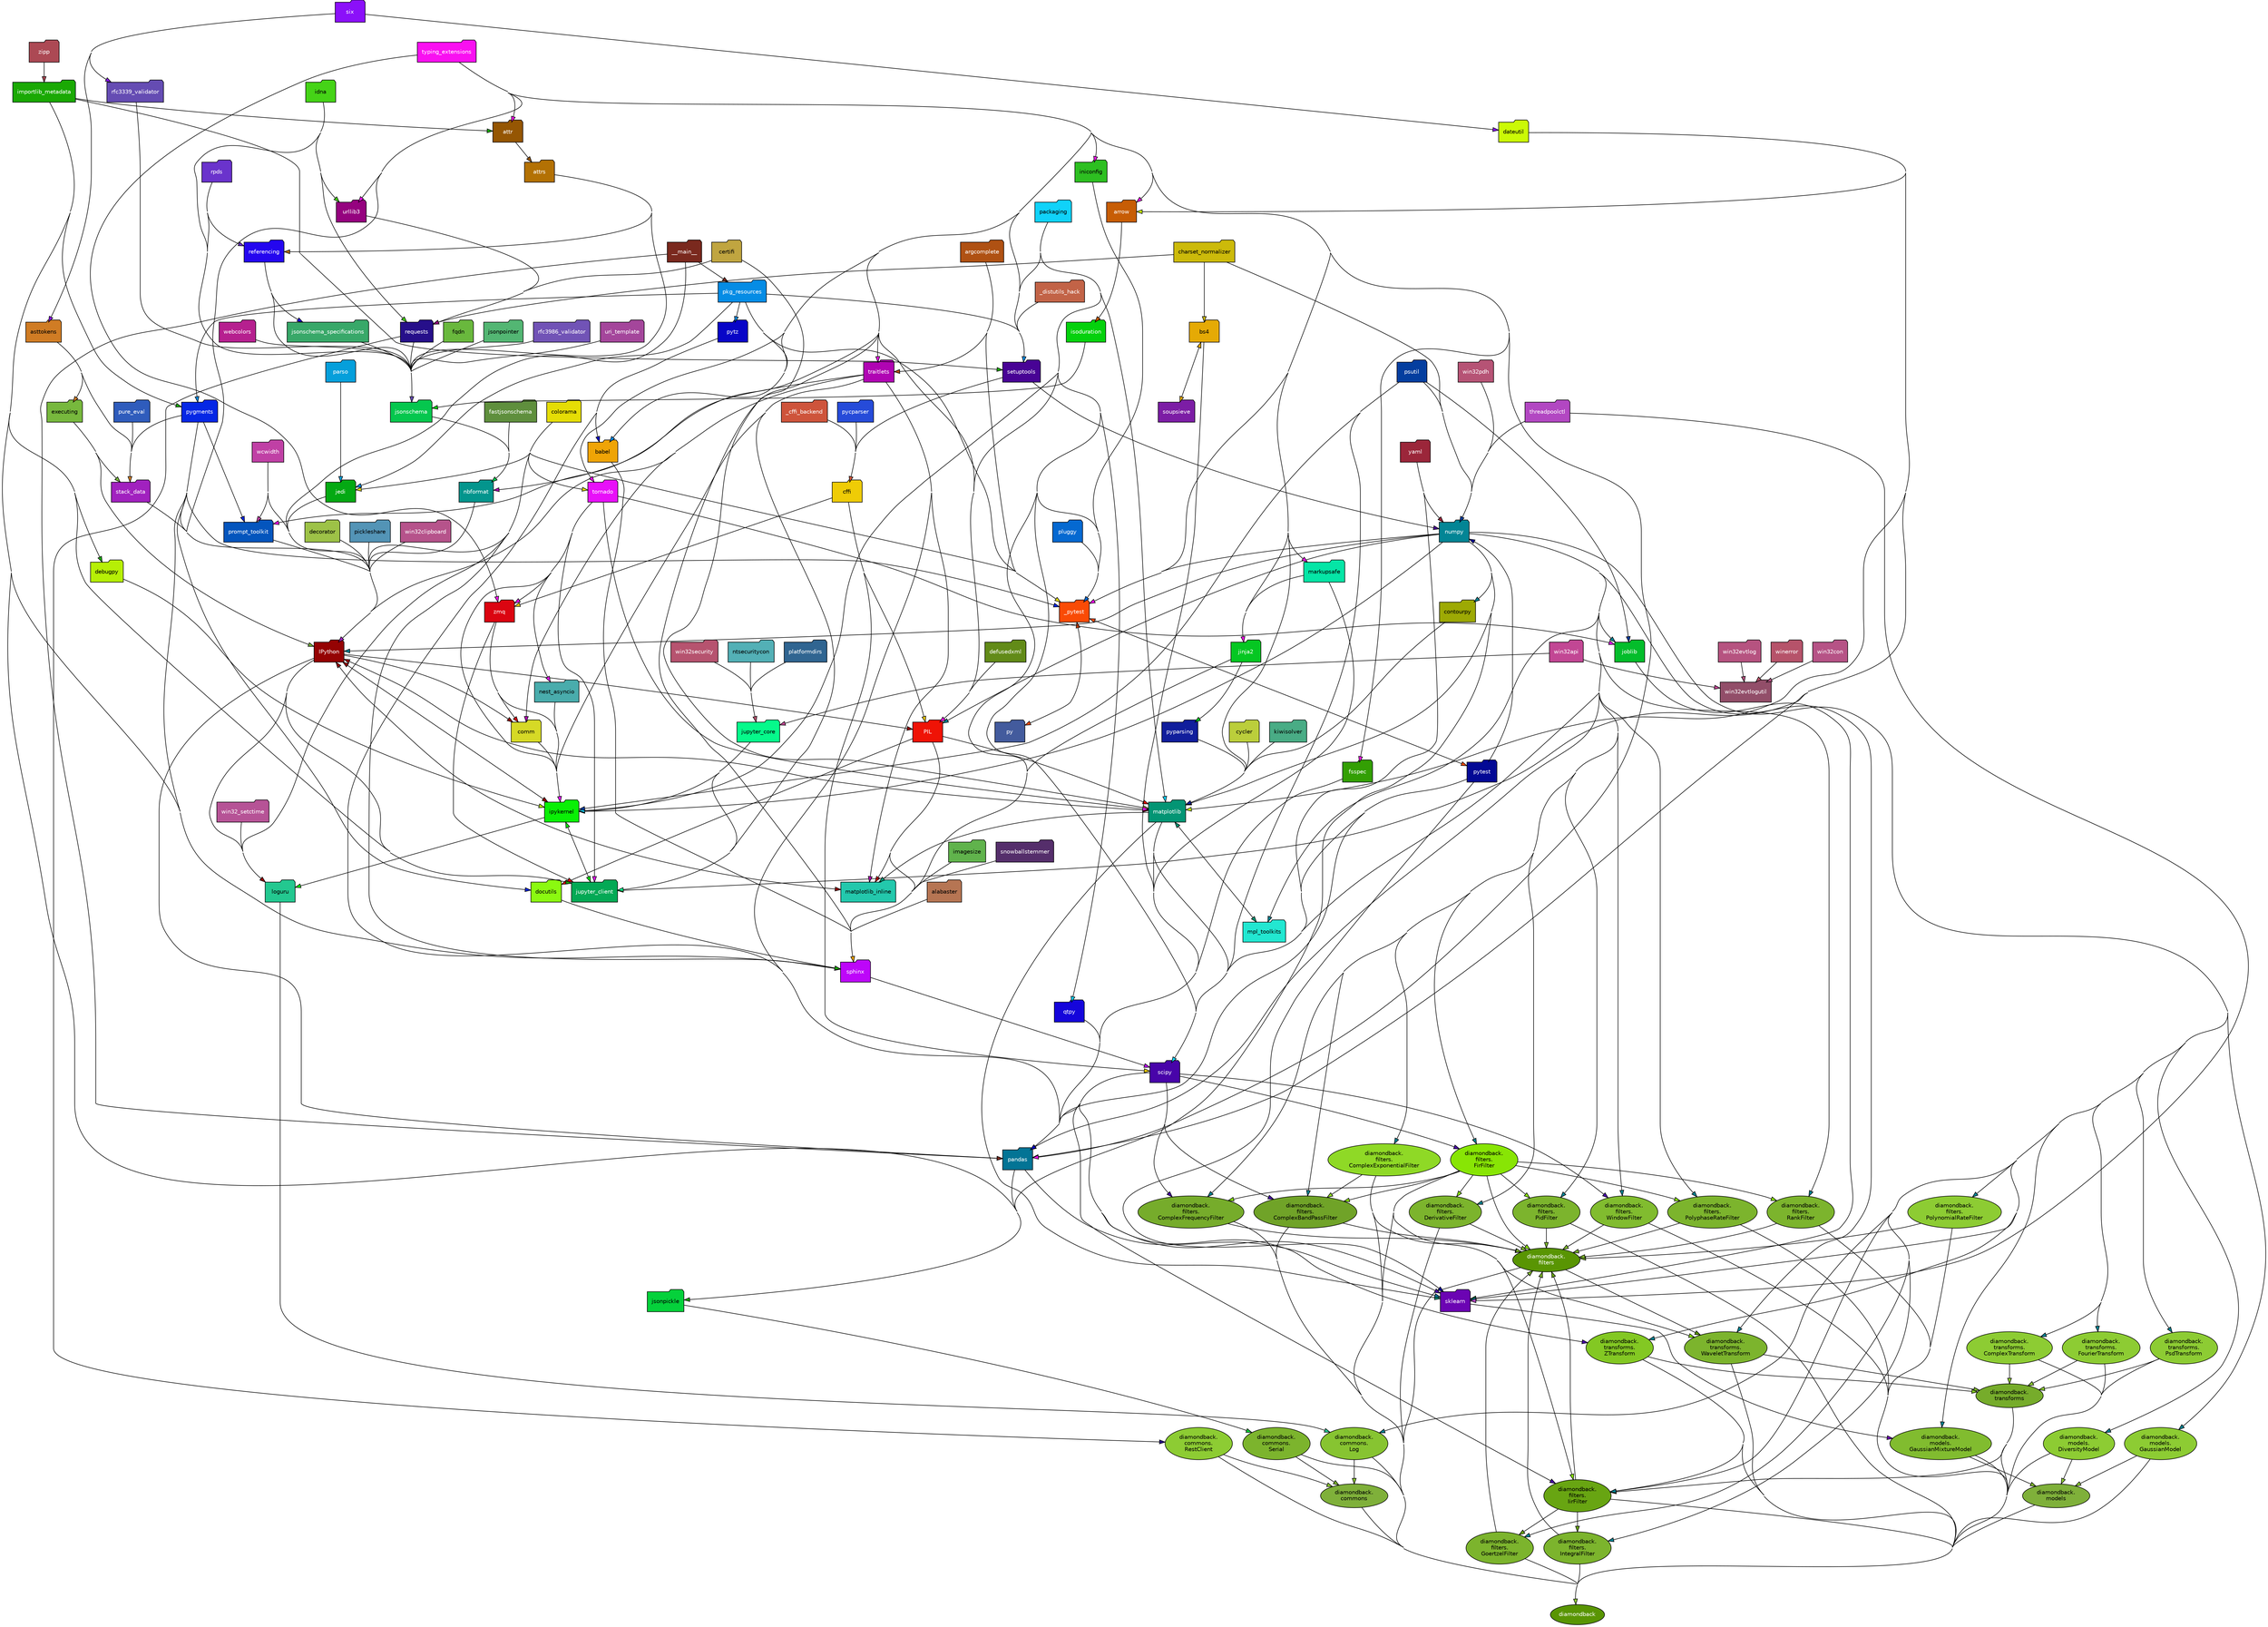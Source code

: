 
digraph G {
    concentrate = true;

    rankdir = TB;
    node [style=filled,fillcolor="#ffffff",fontcolor="#000000",fontname=Helvetica,fontsize=10];

    diamondback [fillcolor="#599503",fontcolor="#ffffff"];
    diamondback_commons [fillcolor="#7fb03a",label="diamondback\.\ncommons"];
    diamondback_commons_Log [fillcolor="#87c431",label="diamondback\.\ncommons\.\nLog"];
    diamondback_commons_RestClient [fillcolor="#8dcc33",label="diamondback\.\ncommons\.\nRestClient"];
    diamondback_commons_Serial [fillcolor="#7cb42d",label="diamondback\.\ncommons\.\nSerial"];
    diamondback_filters [fillcolor="#599503",fontcolor="#ffffff",label="diamondback\.\nfilters"];
    diamondback_filters_ComplexBandPassFilter [fillcolor="#70a328",label="diamondback\.\nfilters\.\nComplexBandPassFilter"];
    diamondback_filters_ComplexExponentialFilter [fillcolor="#8fd926",label="diamondback\.\nfilters\.\nComplexExponentialFilter"];
    diamondback_filters_ComplexFrequencyFilter [fillcolor="#76ac2b",label="diamondback\.\nfilters\.\nComplexFrequencyFilter"];
    diamondback_filters_DerivativeFilter [fillcolor="#7cb42d",label="diamondback\.\nfilters\.\nDerivativeFilter"];
    diamondback_filters_FirFilter [fillcolor="#88e505",label="diamondback\.\nfilters\.\nFirFilter"];
    diamondback_filters_GoertzelFilter [fillcolor="#7cb42d",label="diamondback\.\nfilters\.\nGoertzelFilter"];
    diamondback_filters_IirFilter [fillcolor="#68a512",label="diamondback\.\nfilters\.\nIirFilter"];
    diamondback_filters_IntegralFilter [fillcolor="#7cb42d",label="diamondback\.\nfilters\.\nIntegralFilter"];
    diamondback_filters_PidFilter [fillcolor="#7cb42d",label="diamondback\.\nfilters\.\nPidFilter"];
    diamondback_filters_PolynomialRateFilter [fillcolor="#8dcc33",label="diamondback\.\nfilters\.\nPolynomialRateFilter"];
    diamondback_filters_PolyphaseRateFilter [fillcolor="#7cb42d",label="diamondback\.\nfilters\.\nPolyphaseRateFilter"];
    diamondback_filters_RankFilter [fillcolor="#7cb42d",label="diamondback\.\nfilters\.\nRankFilter"];
    diamondback_filters_WindowFilter [fillcolor="#81bc2f",label="diamondback\.\nfilters\.\nWindowFilter"];
    diamondback_models [fillcolor="#7fb03a",label="diamondback\.\nmodels"];
    diamondback_models_DiversityModel [fillcolor="#8dcc33",label="diamondback\.\nmodels\.\nDiversityModel"];
    diamondback_models_GaussianMixtureModel [fillcolor="#81bc2f",label="diamondback\.\nmodels\.\nGaussianMixtureModel"];
    diamondback_models_GaussianModel [fillcolor="#8dcc33",label="diamondback\.\nmodels\.\nGaussianModel"];
    diamondback_transforms [fillcolor="#76ac2b",label="diamondback\.\ntransforms"];
    diamondback_transforms_ComplexTransform [fillcolor="#8dcc33",label="diamondback\.\ntransforms\.\nComplexTransform"];
    diamondback_transforms_FourierTransform [fillcolor="#8dcc33",label="diamondback\.\ntransforms\.\nFourierTransform"];
    diamondback_transforms_PsdTransform [fillcolor="#8dcc33",label="diamondback\.\ntransforms\.\nPsdTransform"];
    diamondback_transforms_WaveletTransform [fillcolor="#7cb42d",label="diamondback\.\ntransforms\.\nWaveletTransform"];
    diamondback_transforms_ZTransform [fillcolor="#83c823",label="diamondback\.\ntransforms\.\nZTransform"];
    IPython [fillcolor="#950303",fontcolor="#ffffff",shape="folder"];
    PIL [fillcolor="#ef1306",fontcolor="#ffffff",shape="folder"];
    __main__ [fillcolor="#7a291e",fontcolor="#ffffff",shape="folder"];
    _cffi_backend [fillcolor="#ce543b",fontcolor="#ffffff",shape="folder"];
    _distutils_hack [fillcolor="#c26347",fontcolor="#ffffff",shape="folder"];
    _pytest [fillcolor="#f94b06",fontcolor="#ffffff",shape="folder"];
    alabaster [fillcolor="#b67553",shape="folder"];
    argcomplete [fillcolor="#af5113",fontcolor="#ffffff",shape="folder"];
    arrow [fillcolor="#c75d05",fontcolor="#ffffff",shape="folder"];
    asttokens [fillcolor="#d07c24",shape="folder"];
    attr [fillcolor="#955603",fontcolor="#ffffff",shape="folder"];
    attrs [fillcolor="#b37104",fontcolor="#ffffff",shape="folder"];
    babel [fillcolor="#efa406",shape="folder"];
    bs4 [fillcolor="#e5aa05",shape="folder"];
    certifi [fillcolor="#c0a540",shape="folder"];
    cffi [fillcolor="#efcc06",shape="folder"];
    charset_normalizer [fillcolor="#ccba0a",shape="folder"];
    colorama [fillcolor="#e5dd05",shape="folder"];
    comm [fillcolor="#d6d926",shape="folder"];
    contourpy [fillcolor="#9da904",shape="folder"];
    cycler [fillcolor="#bbce3b",shape="folder"];
    dateutil [fillcolor="#cbf906",shape="folder"];
    debugpy [fillcolor="#b6ef06",shape="folder"];
    decorator [fillcolor="#9dc247",shape="folder"];
    defusedxml [fillcolor="#628b18",fontcolor="#ffffff",shape="folder"];
    docutils [fillcolor="#8bf910",shape="folder"];
    executing [fillcolor="#77b83d",shape="folder"];
    fastjsonschema [fillcolor="#5f8f3d",fontcolor="#ffffff",shape="folder"];
    fqdn [fillcolor="#69b83d",shape="folder"];
    fsspec [fillcolor="#339f04",fontcolor="#ffffff",shape="folder"];
    idna [fillcolor="#45d317",shape="folder"];
    imagesize [fillcolor="#60b34c",shape="folder"];
    importlib_metadata [fillcolor="#1aa904",fontcolor="#ffffff",shape="folder"];
    iniconfig [fillcolor="#2dbf21",shape="folder"];
    ipykernel [fillcolor="#0aef06",shape="folder"];
    isoduration [fillcolor="#05d10d",fontcolor="#ffffff",shape="folder"];
    jedi [fillcolor="#04a913",fontcolor="#ffffff",shape="folder"];
    jinja2 [fillcolor="#05c722",fontcolor="#ffffff",shape="folder"];
    joblib [fillcolor="#04bd2b",fontcolor="#ffffff",shape="folder"];
    jsonpickle [fillcolor="#05d13b",shape="folder"];
    jsonpointer [fillcolor="#53b673",shape="folder"];
    jsonschema [fillcolor="#05c74e",fontcolor="#ffffff",shape="folder"];
    jsonschema_specifications [fillcolor="#38a869",fontcolor="#ffffff",shape="folder"];
    jupyter_client [fillcolor="#04a955",fontcolor="#ffffff",shape="folder"];
    jupyter_core [fillcolor="#06f98b",shape="folder"];
    kiwisolver [fillcolor="#49ac85",shape="folder"];
    loguru [fillcolor="#23c890",shape="folder"];
    markupsafe [fillcolor="#05e5a6",shape="folder"];
    matplotlib [fillcolor="#039574",fontcolor="#ffffff",shape="folder"];
    matplotlib_inline [fillcolor="#23c8ac",shape="folder"];
    mpl_toolkits [fillcolor="#22e7d1",shape="folder"];
    nbformat [fillcolor="#03958d",fontcolor="#ffffff",shape="folder"];
    nest_asyncio [fillcolor="#49acac",shape="folder"];
    ntsecuritycon [fillcolor="#53b0b6",shape="folder"];
    numpy [fillcolor="#038595",fontcolor="#ffffff",shape="folder"];
    packaging [fillcolor="#10d2f9",shape="folder"];
    pandas [fillcolor="#037495",fontcolor="#ffffff",shape="folder"];
    parso [fillcolor="#059fdb",fontcolor="#ffffff",shape="folder"];
    pickleshare [fillcolor="#5394b6",shape="folder"];
    pkg_resources [fillcolor="#058ce5",fontcolor="#ffffff",shape="folder"];
    platformdirs [fillcolor="#306591",fontcolor="#ffffff",shape="folder"];
    pluggy [fillcolor="#0569d1",fontcolor="#ffffff",shape="folder"];
    prompt_toolkit [fillcolor="#0455bd",fontcolor="#ffffff",shape="folder"];
    psutil [fillcolor="#043e9f",fontcolor="#ffffff",shape="folder"];
    pure_eval [fillcolor="#2f5cbc",fontcolor="#ffffff",shape="folder"];
    py [fillcolor="#435b9d",fontcolor="#ffffff",shape="folder"];
    pycparser [fillcolor="#264bd9",fontcolor="#ffffff",shape="folder"];
    pygments [fillcolor="#0527e5",fontcolor="#ffffff",shape="folder"];
    pyparsing [fillcolor="#111e9c",fontcolor="#ffffff",shape="folder"];
    pytest [fillcolor="#030995",fontcolor="#ffffff",shape="folder"];
    pytz [fillcolor="#0805c7",fontcolor="#ffffff",shape="folder"];
    qtpy [fillcolor="#1505db",fontcolor="#ffffff",shape="folder"];
    referencing [fillcolor="#2406ef",fontcolor="#ffffff",shape="folder"];
    requests [fillcolor="#260f8a",fontcolor="#ffffff",shape="folder"];
    rfc3339_validator [fillcolor="#654cb3",fontcolor="#ffffff",shape="folder"];
    rfc3986_validator [fillcolor="#7153b6",fontcolor="#ffffff",shape="folder"];
    rpds [fillcolor="#6a33cc",fontcolor="#ffffff",shape="folder"];
    scipy [fillcolor="#4804a9",fontcolor="#ffffff",shape="folder"];
    setuptools [fillcolor="#480395",fontcolor="#ffffff",shape="folder"];
    six [fillcolor="#8b10f9",fontcolor="#ffffff",shape="folder"];
    sklearn [fillcolor="#6b04b3",fontcolor="#ffffff",shape="folder"];
    snowballstemmer [fillcolor="#552e6b",fontcolor="#ffffff",shape="folder"];
    soupsieve [fillcolor="#7c1da5",fontcolor="#ffffff",shape="folder"];
    sphinx [fillcolor="#bd06f9",fontcolor="#ffffff",shape="folder"];
    stack_data [fillcolor="#a121bf",fontcolor="#ffffff",shape="folder"];
    threadpoolctl [fillcolor="#b247c2",fontcolor="#ffffff",shape="folder"];
    tornado [fillcolor="#e810f9",fontcolor="#ffffff",shape="folder"];
    traitlets [fillcolor="#b004b3",fontcolor="#ffffff",shape="folder"];
    typing_extensions [fillcolor="#f910f1",fontcolor="#ffffff",shape="folder"];
    uri_template [fillcolor="#a4469b",fontcolor="#ffffff",shape="folder"];
    urllib3 [fillcolor="#95037f",fontcolor="#ffffff",shape="folder"];
    wcwidth [fillcolor="#c040a5",fontcolor="#ffffff",shape="folder"];
    webcolors [fillcolor="#b6208f",fontcolor="#ffffff",shape="folder"];
    win32_setctime [fillcolor="#b65396",fontcolor="#ffffff",shape="folder"];
    win32api [fillcolor="#c24794",fontcolor="#ffffff",shape="folder"];
    win32clipboard [fillcolor="#b6538b",fontcolor="#ffffff",shape="folder"];
    win32con [fillcolor="#b65386",fontcolor="#ffffff",shape="folder"];
    win32evtlog [fillcolor="#b65380",fontcolor="#ffffff",shape="folder"];
    win32evtlogutil [fillcolor="#924e69",fontcolor="#ffffff",shape="folder"];
    win32pdh [fillcolor="#b65375",fontcolor="#ffffff",shape="folder"];
    win32security [fillcolor="#b6536f",fontcolor="#ffffff",shape="folder"];
    winerror [fillcolor="#b6536a",fontcolor="#ffffff",shape="folder"];
    yaml [fillcolor="#9b263a",fontcolor="#ffffff",shape="folder"];
    zipp [fillcolor="#ac4954",fontcolor="#ffffff",shape="folder"];
    zmq [fillcolor="#db0511",fontcolor="#ffffff",shape="folder"];
    IPython -> PIL [fillcolor="#950303",minlen="2"];
    IPython -> comm [fillcolor="#950303",minlen="2"];
    IPython -> ipykernel [fillcolor="#950303",minlen="3"];
    IPython -> jupyter_client [fillcolor="#950303",minlen="2"];
    IPython -> loguru [fillcolor="#950303",minlen="2"];
    IPython -> matplotlib [fillcolor="#950303",minlen="3"];
    IPython -> matplotlib_inline [fillcolor="#950303",minlen="3"];
    IPython -> pandas [fillcolor="#950303",minlen="4"];
    PIL -> docutils [fillcolor="#ef1306",minlen="4"];
    PIL -> matplotlib [fillcolor="#ef1306",minlen="2"];
    PIL -> matplotlib_inline [fillcolor="#ef1306",minlen="2"];
    PIL -> sphinx [fillcolor="#ef1306",minlen="3"];
    __main__ -> IPython [fillcolor="#7a291e",minlen="3"];
    __main__ -> pandas [fillcolor="#7a291e",minlen="4"];
    __main__ -> pkg_resources [fillcolor="#7a291e"];
    _cffi_backend -> cffi [fillcolor="#ce543b",minlen="2"];
    _distutils_hack -> setuptools [fillcolor="#c26347",minlen="2"];
    _pytest -> py [fillcolor="#f94b06",minlen="3"];
    _pytest -> pytest [fillcolor="#f94b06",minlen="2"];
    alabaster -> sphinx [fillcolor="#b67553",minlen="2"];
    argcomplete -> _pytest [fillcolor="#af5113",minlen="2"];
    argcomplete -> traitlets [fillcolor="#af5113",minlen="3"];
    arrow -> isoduration [fillcolor="#c75d05",minlen="3"];
    asttokens -> executing [fillcolor="#d07c24",minlen="2"];
    asttokens -> stack_data [fillcolor="#d07c24",minlen="2"];
    attr -> attrs [fillcolor="#955603"];
    attrs -> jsonschema [fillcolor="#b37104",minlen="2"];
    attrs -> referencing [fillcolor="#b37104",minlen="2"];
    babel -> sphinx [fillcolor="#efa406",minlen="3"];
    bs4 -> pandas [fillcolor="#e5aa05",minlen="3"];
    bs4 -> soupsieve [fillcolor="#e5aa05",minlen="2"];
    certifi -> matplotlib [fillcolor="#c0a540"];
    certifi -> requests [fillcolor="#c0a540",minlen="2"];
    cffi -> PIL [fillcolor="#efcc06",minlen="2"];
    cffi -> scipy [fillcolor="#efcc06",minlen="3"];
    cffi -> zmq [fillcolor="#efcc06",minlen="3"];
    charset_normalizer -> bs4 [fillcolor="#ccba0a",minlen="2"];
    charset_normalizer -> numpy [fillcolor="#ccba0a",minlen="3"];
    charset_normalizer -> requests [fillcolor="#ccba0a",minlen="2"];
    colorama -> IPython [fillcolor="#e5dd05",minlen="3"];
    colorama -> _pytest [fillcolor="#e5dd05",minlen="2"];
    colorama -> jedi [fillcolor="#e5dd05",minlen="2"];
    colorama -> loguru [fillcolor="#e5dd05",minlen="2"];
    colorama -> sphinx [fillcolor="#e5dd05",minlen="3"];
    colorama -> tornado [fillcolor="#e5dd05",minlen="2"];
    comm -> ipykernel [fillcolor="#d6d926",minlen="2"];
    contourpy -> matplotlib [fillcolor="#9da904",minlen="2"];
    cycler -> matplotlib [fillcolor="#bbce3b",minlen="2"];
    dateutil -> arrow [fillcolor="#cbf906",minlen="2"];
    dateutil -> jupyter_client [fillcolor="#cbf906",minlen="2"];
    dateutil -> matplotlib [fillcolor="#cbf906",minlen="2"];
    dateutil -> pandas [fillcolor="#cbf906",minlen="3"];
    debugpy -> ipykernel [fillcolor="#b6ef06",minlen="3"];
    decorator -> IPython [fillcolor="#9dc247",minlen="3"];
    defusedxml -> PIL [fillcolor="#628b18",minlen="2"];
    diamondback_commons -> diamondback [fillcolor="#7fb03a"];
    diamondback_commons_Log -> diamondback [fillcolor="#87c431",minlen="2"];
    diamondback_commons_Log -> diamondback_commons [fillcolor="#87c431",weight="2"];
    diamondback_commons_RestClient -> diamondback [fillcolor="#8dcc33",minlen="2"];
    diamondback_commons_RestClient -> diamondback_commons [fillcolor="#8dcc33",weight="2"];
    diamondback_commons_Serial -> diamondback [fillcolor="#7cb42d",minlen="2"];
    diamondback_commons_Serial -> diamondback_commons [fillcolor="#7cb42d",weight="2"];
    diamondback_filters -> diamondback [fillcolor="#599503"];
    diamondback_filters -> diamondback_transforms_WaveletTransform [fillcolor="#599503",minlen="2"];
    diamondback_filters_ComplexBandPassFilter -> diamondback [fillcolor="#70a328",minlen="2"];
    diamondback_filters_ComplexBandPassFilter -> diamondback_filters [fillcolor="#70a328",weight="2"];
    diamondback_filters_ComplexExponentialFilter -> diamondback [fillcolor="#8fd926",minlen="2"];
    diamondback_filters_ComplexExponentialFilter -> diamondback_filters [fillcolor="#8fd926",weight="2"];
    diamondback_filters_ComplexExponentialFilter -> diamondback_filters_ComplexBandPassFilter [fillcolor="#8fd926",weight="2"];
    diamondback_filters_ComplexFrequencyFilter -> diamondback [fillcolor="#76ac2b",minlen="2"];
    diamondback_filters_ComplexFrequencyFilter -> diamondback_filters [fillcolor="#76ac2b",weight="2"];
    diamondback_filters_DerivativeFilter -> diamondback [fillcolor="#7cb42d",minlen="2"];
    diamondback_filters_DerivativeFilter -> diamondback_filters [fillcolor="#7cb42d",weight="2"];
    diamondback_filters_FirFilter -> diamondback [fillcolor="#88e505",minlen="2"];
    diamondback_filters_FirFilter -> diamondback_filters [fillcolor="#88e505",weight="2"];
    diamondback_filters_FirFilter -> diamondback_filters_ComplexBandPassFilter [fillcolor="#88e505",weight="2"];
    diamondback_filters_FirFilter -> diamondback_filters_ComplexFrequencyFilter [fillcolor="#88e505",weight="2"];
    diamondback_filters_FirFilter -> diamondback_filters_DerivativeFilter [fillcolor="#88e505",weight="2"];
    diamondback_filters_FirFilter -> diamondback_filters_IirFilter [fillcolor="#88e505",weight="2"];
    diamondback_filters_FirFilter -> diamondback_filters_PidFilter [fillcolor="#88e505",weight="2"];
    diamondback_filters_FirFilter -> diamondback_filters_PolyphaseRateFilter [fillcolor="#88e505",weight="2"];
    diamondback_filters_FirFilter -> diamondback_filters_RankFilter [fillcolor="#88e505",weight="2"];
    diamondback_filters_FirFilter -> diamondback_transforms_WaveletTransform [fillcolor="#88e505",minlen="2"];
    diamondback_filters_GoertzelFilter -> diamondback [fillcolor="#7cb42d",minlen="2"];
    diamondback_filters_GoertzelFilter -> diamondback_filters [fillcolor="#7cb42d",weight="2"];
    diamondback_filters_IirFilter -> diamondback [fillcolor="#68a512",minlen="2"];
    diamondback_filters_IirFilter -> diamondback_filters [fillcolor="#68a512",weight="2"];
    diamondback_filters_IirFilter -> diamondback_filters_GoertzelFilter [fillcolor="#68a512",weight="2"];
    diamondback_filters_IirFilter -> diamondback_filters_IntegralFilter [fillcolor="#68a512",weight="2"];
    diamondback_filters_IntegralFilter -> diamondback [fillcolor="#7cb42d",minlen="2"];
    diamondback_filters_IntegralFilter -> diamondback_filters [fillcolor="#7cb42d",weight="2"];
    diamondback_filters_PidFilter -> diamondback [fillcolor="#7cb42d",minlen="2"];
    diamondback_filters_PidFilter -> diamondback_filters [fillcolor="#7cb42d",weight="2"];
    diamondback_filters_PolynomialRateFilter -> diamondback [fillcolor="#8dcc33",minlen="2"];
    diamondback_filters_PolynomialRateFilter -> diamondback_filters [fillcolor="#8dcc33",weight="2"];
    diamondback_filters_PolyphaseRateFilter -> diamondback [fillcolor="#7cb42d",minlen="2"];
    diamondback_filters_PolyphaseRateFilter -> diamondback_filters [fillcolor="#7cb42d",weight="2"];
    diamondback_filters_RankFilter -> diamondback [fillcolor="#7cb42d",minlen="2"];
    diamondback_filters_RankFilter -> diamondback_filters [fillcolor="#7cb42d",weight="2"];
    diamondback_filters_WindowFilter -> diamondback [fillcolor="#81bc2f",minlen="2"];
    diamondback_filters_WindowFilter -> diamondback_filters [fillcolor="#81bc2f",weight="2"];
    diamondback_models -> diamondback [fillcolor="#7fb03a"];
    diamondback_models_DiversityModel -> diamondback [fillcolor="#8dcc33",minlen="2"];
    diamondback_models_DiversityModel -> diamondback_models [fillcolor="#8dcc33",weight="2"];
    diamondback_models_GaussianMixtureModel -> diamondback [fillcolor="#81bc2f",minlen="2"];
    diamondback_models_GaussianMixtureModel -> diamondback_models [fillcolor="#81bc2f",weight="2"];
    diamondback_models_GaussianModel -> diamondback [fillcolor="#8dcc33",minlen="2"];
    diamondback_models_GaussianModel -> diamondback_models [fillcolor="#8dcc33",weight="2"];
    diamondback_transforms -> diamondback [fillcolor="#76ac2b"];
    diamondback_transforms -> diamondback_filters_IirFilter [fillcolor="#76ac2b",minlen="2"];
    diamondback_transforms_ComplexTransform -> diamondback [fillcolor="#8dcc33",minlen="2"];
    diamondback_transforms_ComplexTransform -> diamondback_transforms [fillcolor="#8dcc33",weight="2"];
    diamondback_transforms_FourierTransform -> diamondback [fillcolor="#8dcc33",minlen="2"];
    diamondback_transforms_FourierTransform -> diamondback_transforms [fillcolor="#8dcc33",weight="2"];
    diamondback_transforms_PsdTransform -> diamondback [fillcolor="#8dcc33",minlen="2"];
    diamondback_transforms_PsdTransform -> diamondback_transforms [fillcolor="#8dcc33",weight="2"];
    diamondback_transforms_WaveletTransform -> diamondback [fillcolor="#7cb42d",minlen="2"];
    diamondback_transforms_WaveletTransform -> diamondback_transforms [fillcolor="#7cb42d",weight="2"];
    diamondback_transforms_ZTransform -> diamondback [fillcolor="#83c823",minlen="2"];
    diamondback_transforms_ZTransform -> diamondback_filters_IirFilter [fillcolor="#83c823",minlen="2"];
    diamondback_transforms_ZTransform -> diamondback_transforms [fillcolor="#83c823",weight="2"];
    docutils -> sphinx [fillcolor="#8bf910",minlen="2"];
    executing -> IPython [fillcolor="#77b83d",minlen="3"];
    executing -> stack_data [fillcolor="#77b83d",minlen="2"];
    fastjsonschema -> nbformat [fillcolor="#5f8f3d",minlen="2"];
    fqdn -> jsonschema [fillcolor="#69b83d",minlen="2"];
    fsspec -> pandas [fillcolor="#339f04",minlen="3"];
    idna -> jsonschema [fillcolor="#45d317",minlen="2"];
    idna -> requests [fillcolor="#45d317",minlen="2"];
    idna -> urllib3 [fillcolor="#45d317",minlen="3"];
    imagesize -> sphinx [fillcolor="#60b34c",minlen="3"];
    importlib_metadata -> attr [fillcolor="#1aa904"];
    importlib_metadata -> debugpy [fillcolor="#1aa904",minlen="3"];
    importlib_metadata -> jsonpickle [fillcolor="#1aa904",minlen="2"];
    importlib_metadata -> jupyter_client [fillcolor="#1aa904",minlen="3"];
    importlib_metadata -> pygments [fillcolor="#1aa904",minlen="2"];
    importlib_metadata -> setuptools [fillcolor="#1aa904",minlen="2"];
    importlib_metadata -> sphinx [fillcolor="#1aa904",minlen="2"];
    iniconfig -> _pytest [fillcolor="#2dbf21",minlen="2"];
    ipykernel -> IPython [fillcolor="#0aef06",minlen="2"];
    ipykernel -> jupyter_client [fillcolor="#0aef06"];
    ipykernel -> loguru [fillcolor="#0aef06",minlen="2"];
    isoduration -> jsonschema [fillcolor="#05d10d",minlen="2"];
    jedi -> IPython [fillcolor="#04a913",minlen="3"];
    jinja2 -> pyparsing [fillcolor="#05c722",minlen="2"];
    jinja2 -> sphinx [fillcolor="#05c722",minlen="3"];
    joblib -> sklearn [fillcolor="#04bd2b",minlen="3"];
    jsonpickle -> diamondback_commons_Serial [fillcolor="#05d13b",minlen="3"];
    jsonpointer -> jsonschema [fillcolor="#53b673",minlen="2"];
    jsonschema -> nbformat [fillcolor="#05c74e",minlen="2"];
    jsonschema_specifications -> jsonschema [fillcolor="#38a869",minlen="2"];
    jupyter_client -> ipykernel [fillcolor="#04a955",minlen="2"];
    jupyter_core -> ipykernel [fillcolor="#06f98b",minlen="2"];
    jupyter_core -> jupyter_client [fillcolor="#06f98b"];
    kiwisolver -> matplotlib [fillcolor="#49ac85",minlen="2"];
    loguru -> diamondback_commons_Log [fillcolor="#23c890",minlen="3"];
    markupsafe -> jinja2 [fillcolor="#05e5a6",minlen="2"];
    markupsafe -> pandas [fillcolor="#05e5a6",minlen="4"];
    matplotlib -> IPython [fillcolor="#039574",minlen="3"];
    matplotlib -> matplotlib_inline [fillcolor="#039574",minlen="2"];
    matplotlib -> mpl_toolkits [fillcolor="#039574",minlen="3"];
    matplotlib -> pandas [fillcolor="#039574",minlen="3"];
    matplotlib -> scipy [fillcolor="#039574",minlen="3"];
    matplotlib -> sklearn [fillcolor="#039574",minlen="3"];
    matplotlib_inline -> IPython [fillcolor="#23c8ac",minlen="3"];
    mpl_toolkits -> matplotlib [fillcolor="#22e7d1",minlen="3"];
    nbformat -> IPython [fillcolor="#03958d",minlen="4"];
    nest_asyncio -> ipykernel [fillcolor="#49acac",minlen="2"];
    ntsecuritycon -> jupyter_core [fillcolor="#53b0b6",minlen="2"];
    numpy -> IPython [fillcolor="#038595",minlen="3"];
    numpy -> PIL [fillcolor="#038595",minlen="2"];
    numpy -> _pytest [fillcolor="#038595",minlen="2"];
    numpy -> contourpy [fillcolor="#038595",minlen="2"];
    numpy -> diamondback_commons_Log [fillcolor="#038595",minlen="3"];
    numpy -> diamondback_filters_ComplexBandPassFilter [fillcolor="#038595",minlen="3"];
    numpy -> diamondback_filters_ComplexExponentialFilter [fillcolor="#038595",minlen="3"];
    numpy -> diamondback_filters_ComplexFrequencyFilter [fillcolor="#038595",minlen="3"];
    numpy -> diamondback_filters_DerivativeFilter [fillcolor="#038595",minlen="3"];
    numpy -> diamondback_filters_FirFilter [fillcolor="#038595",minlen="3"];
    numpy -> diamondback_filters_GoertzelFilter [fillcolor="#038595",minlen="3"];
    numpy -> diamondback_filters_IirFilter [fillcolor="#038595",minlen="3"];
    numpy -> diamondback_filters_IntegralFilter [fillcolor="#038595",minlen="3"];
    numpy -> diamondback_filters_PidFilter [fillcolor="#038595",minlen="3"];
    numpy -> diamondback_filters_PolynomialRateFilter [fillcolor="#038595",minlen="3"];
    numpy -> diamondback_filters_PolyphaseRateFilter [fillcolor="#038595",minlen="3"];
    numpy -> diamondback_filters_RankFilter [fillcolor="#038595",minlen="3"];
    numpy -> diamondback_filters_WindowFilter [fillcolor="#038595",minlen="3"];
    numpy -> diamondback_models_DiversityModel [fillcolor="#038595",minlen="3"];
    numpy -> diamondback_models_GaussianMixtureModel [fillcolor="#038595",minlen="3"];
    numpy -> diamondback_models_GaussianModel [fillcolor="#038595",minlen="3"];
    numpy -> diamondback_transforms_ComplexTransform [fillcolor="#038595",minlen="3"];
    numpy -> diamondback_transforms_FourierTransform [fillcolor="#038595",minlen="3"];
    numpy -> diamondback_transforms_PsdTransform [fillcolor="#038595",minlen="3"];
    numpy -> diamondback_transforms_WaveletTransform [fillcolor="#038595",minlen="3"];
    numpy -> diamondback_transforms_ZTransform [fillcolor="#038595",minlen="3"];
    numpy -> ipykernel [fillcolor="#038595",minlen="2"];
    numpy -> joblib [fillcolor="#038595",minlen="3"];
    numpy -> jsonpickle [fillcolor="#038595",minlen="3"];
    numpy -> matplotlib [fillcolor="#038595",minlen="2"];
    numpy -> mpl_toolkits [fillcolor="#038595",minlen="3"];
    numpy -> pandas [fillcolor="#038595",minlen="3"];
    numpy -> scipy [fillcolor="#038595",minlen="3"];
    numpy -> sklearn [fillcolor="#038595",minlen="3"];
    packaging -> PIL [fillcolor="#10d2f9",minlen="2"];
    packaging -> _pytest [fillcolor="#10d2f9",minlen="2"];
    packaging -> ipykernel [fillcolor="#10d2f9",minlen="2"];
    packaging -> matplotlib [fillcolor="#10d2f9",minlen="2"];
    packaging -> qtpy [fillcolor="#10d2f9",minlen="2"];
    packaging -> scipy [fillcolor="#10d2f9",minlen="3"];
    packaging -> setuptools [fillcolor="#10d2f9",minlen="4"];
    packaging -> sphinx [fillcolor="#10d2f9",minlen="2"];
    pandas -> jsonpickle [fillcolor="#037495",minlen="3"];
    pandas -> sklearn [fillcolor="#037495",minlen="3"];
    parso -> jedi [fillcolor="#059fdb",minlen="3"];
    pickleshare -> IPython [fillcolor="#5394b6",minlen="3"];
    pkg_resources -> _pytest [fillcolor="#058ce5",minlen="2"];
    pkg_resources -> babel [fillcolor="#058ce5",minlen="3"];
    pkg_resources -> jedi [fillcolor="#058ce5",minlen="3"];
    pkg_resources -> pygments [fillcolor="#058ce5",minlen="2"];
    pkg_resources -> pytz [fillcolor="#058ce5"];
    pkg_resources -> setuptools [fillcolor="#058ce5",minlen="2"];
    platformdirs -> jupyter_core [fillcolor="#306591",minlen="2"];
    pluggy -> _pytest [fillcolor="#0569d1",minlen="2"];
    prompt_toolkit -> IPython [fillcolor="#0455bd",minlen="3"];
    psutil -> ipykernel [fillcolor="#043e9f",minlen="2"];
    psutil -> joblib [fillcolor="#043e9f",minlen="4"];
    psutil -> numpy [fillcolor="#043e9f",minlen="4"];
    psutil -> scipy [fillcolor="#043e9f",minlen="3"];
    pure_eval -> stack_data [fillcolor="#2f5cbc",minlen="2"];
    py -> _pytest [fillcolor="#435b9d",minlen="2"];
    pycparser -> cffi [fillcolor="#264bd9",minlen="2"];
    pygments -> IPython [fillcolor="#0527e5",minlen="3"];
    pygments -> _pytest [fillcolor="#0527e5",minlen="3"];
    pygments -> docutils [fillcolor="#0527e5",minlen="3"];
    pygments -> prompt_toolkit [fillcolor="#0527e5",minlen="3"];
    pygments -> sphinx [fillcolor="#0527e5",minlen="3"];
    pygments -> stack_data [fillcolor="#0527e5",minlen="2"];
    pyparsing -> matplotlib [fillcolor="#111e9c",minlen="2"];
    pytest -> _pytest [fillcolor="#030995",minlen="2"];
    pytest -> numpy [fillcolor="#030995",minlen="4"];
    pytest -> pandas [fillcolor="#030995",minlen="3"];
    pytest -> scipy [fillcolor="#030995",minlen="3"];
    pytest -> sklearn [fillcolor="#030995",minlen="3"];
    pytz -> babel [fillcolor="#0805c7",minlen="3"];
    pytz -> pandas [fillcolor="#0805c7",minlen="4"];
    qtpy -> pandas [fillcolor="#1505db",minlen="3"];
    referencing -> jsonschema [fillcolor="#2406ef",minlen="2"];
    referencing -> jsonschema_specifications [fillcolor="#2406ef",minlen="2"];
    requests -> diamondback_commons_RestClient [fillcolor="#260f8a",minlen="3"];
    requests -> jsonschema [fillcolor="#260f8a",minlen="2"];
    rfc3339_validator -> jsonschema [fillcolor="#654cb3",minlen="2"];
    rfc3986_validator -> jsonschema [fillcolor="#7153b6",minlen="2"];
    rpds -> jsonschema [fillcolor="#6a33cc",minlen="2"];
    rpds -> referencing [fillcolor="#6a33cc",minlen="2"];
    scipy -> diamondback_filters_ComplexBandPassFilter [fillcolor="#4804a9",minlen="3"];
    scipy -> diamondback_filters_ComplexFrequencyFilter [fillcolor="#4804a9",minlen="3"];
    scipy -> diamondback_filters_FirFilter [fillcolor="#4804a9",minlen="3"];
    scipy -> diamondback_filters_IirFilter [fillcolor="#4804a9",minlen="3"];
    scipy -> diamondback_filters_WindowFilter [fillcolor="#4804a9",minlen="3"];
    scipy -> diamondback_transforms_ZTransform [fillcolor="#4804a9",minlen="3"];
    scipy -> pandas [fillcolor="#4804a9",minlen="3"];
    scipy -> sklearn [fillcolor="#4804a9",minlen="3"];
    setuptools -> cffi [fillcolor="#480395",minlen="2"];
    setuptools -> numpy [fillcolor="#480395",minlen="4"];
    six -> asttokens [fillcolor="#8b10f9",minlen="2"];
    six -> dateutil [fillcolor="#8b10f9",minlen="3"];
    six -> rfc3339_validator [fillcolor="#8b10f9"];
    sklearn -> diamondback_models_GaussianMixtureModel [fillcolor="#6b04b3",minlen="3"];
    snowballstemmer -> sphinx [fillcolor="#552e6b",minlen="3"];
    soupsieve -> bs4 [fillcolor="#7c1da5",minlen="2"];
    sphinx -> scipy [fillcolor="#bd06f9",minlen="3"];
    stack_data -> IPython [fillcolor="#a121bf",minlen="3"];
    threadpoolctl -> numpy [fillcolor="#b247c2",minlen="3"];
    threadpoolctl -> sklearn [fillcolor="#b247c2",minlen="3"];
    tornado -> ipykernel [fillcolor="#e810f9",minlen="2"];
    tornado -> joblib [fillcolor="#e810f9",minlen="2"];
    tornado -> jupyter_client [fillcolor="#e810f9",minlen="2"];
    tornado -> matplotlib [fillcolor="#e810f9",minlen="3"];
    tornado -> nest_asyncio [fillcolor="#e810f9",minlen="2"];
    tornado -> zmq [fillcolor="#e810f9",minlen="3"];
    traitlets -> IPython [fillcolor="#b004b3",minlen="4"];
    traitlets -> comm [fillcolor="#b004b3",minlen="3"];
    traitlets -> ipykernel [fillcolor="#b004b3",minlen="3"];
    traitlets -> jupyter_client [fillcolor="#b004b3",minlen="3"];
    traitlets -> matplotlib_inline [fillcolor="#b004b3",minlen="2"];
    traitlets -> nbformat [fillcolor="#b004b3",minlen="3"];
    traitlets -> pandas [fillcolor="#b004b3",minlen="4"];
    typing_extensions -> IPython [fillcolor="#f910f1",minlen="3"];
    typing_extensions -> PIL [fillcolor="#f910f1",minlen="2"];
    typing_extensions -> _pytest [fillcolor="#f910f1",minlen="3"];
    typing_extensions -> arrow [fillcolor="#f910f1",minlen="2"];
    typing_extensions -> attr [fillcolor="#f910f1",minlen="2"];
    typing_extensions -> babel [fillcolor="#f910f1",minlen="2"];
    typing_extensions -> fsspec [fillcolor="#f910f1",minlen="2"];
    typing_extensions -> iniconfig [fillcolor="#f910f1",minlen="2"];
    typing_extensions -> jinja2 [fillcolor="#f910f1",minlen="2"];
    typing_extensions -> markupsafe [fillcolor="#f910f1"];
    typing_extensions -> matplotlib [fillcolor="#f910f1",minlen="2"];
    typing_extensions -> pandas [fillcolor="#f910f1",minlen="2"];
    typing_extensions -> prompt_toolkit [fillcolor="#f910f1",minlen="3"];
    typing_extensions -> setuptools [fillcolor="#f910f1",minlen="4"];
    typing_extensions -> sphinx [fillcolor="#f910f1",minlen="2"];
    typing_extensions -> tornado [fillcolor="#f910f1",minlen="2"];
    typing_extensions -> traitlets [fillcolor="#f910f1",minlen="2"];
    typing_extensions -> urllib3 [fillcolor="#f910f1",minlen="4"];
    typing_extensions -> zmq [fillcolor="#f910f1",minlen="2"];
    uri_template -> jsonschema [fillcolor="#a4469b",minlen="2"];
    urllib3 -> requests [fillcolor="#95037f",minlen="3"];
    wcwidth -> IPython [fillcolor="#c040a5",minlen="3"];
    wcwidth -> prompt_toolkit [fillcolor="#c040a5",minlen="2"];
    webcolors -> jsonschema [fillcolor="#b6208f",minlen="2"];
    win32_setctime -> loguru [fillcolor="#b65396",minlen="2"];
    win32api -> jupyter_core [fillcolor="#c24794",minlen="2"];
    win32api -> win32evtlogutil [fillcolor="#c24794"];
    win32clipboard -> IPython [fillcolor="#b6538b",minlen="3"];
    win32con -> win32evtlogutil [fillcolor="#b65386"];
    win32evtlog -> win32evtlogutil [fillcolor="#b65380"];
    win32pdh -> numpy [fillcolor="#b65375",minlen="4"];
    win32security -> jupyter_core [fillcolor="#b6536f",minlen="2"];
    winerror -> win32evtlogutil [fillcolor="#b6536a"];
    yaml -> numpy [fillcolor="#9b263a",minlen="2"];
    yaml -> scipy [fillcolor="#9b263a",minlen="2"];
    zipp -> importlib_metadata [fillcolor="#ac4954"];
    zmq -> comm [fillcolor="#db0511",minlen="3"];
    zmq -> ipykernel [fillcolor="#db0511",minlen="3"];
    zmq -> jupyter_client [fillcolor="#db0511",minlen="3"];
}

